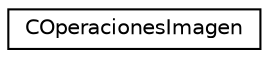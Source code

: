 digraph "Graphical Class Hierarchy"
{
  edge [fontname="Helvetica",fontsize="10",labelfontname="Helvetica",labelfontsize="10"];
  node [fontname="Helvetica",fontsize="10",shape=record];
  rankdir="LR";
  Node1 [label="COperacionesImagen",height=0.2,width=0.4,color="black", fillcolor="white", style="filled",URL="$classCOperacionesImagen.html"];
}
